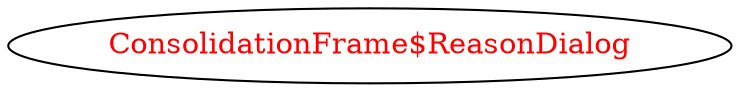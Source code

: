digraph dependencyGraph {
 concentrate=true;
 ranksep="2.0";
 rankdir="LR"; 
 splines="ortho";
"ConsolidationFrame$ReasonDialog" [fontcolor="red"];
}